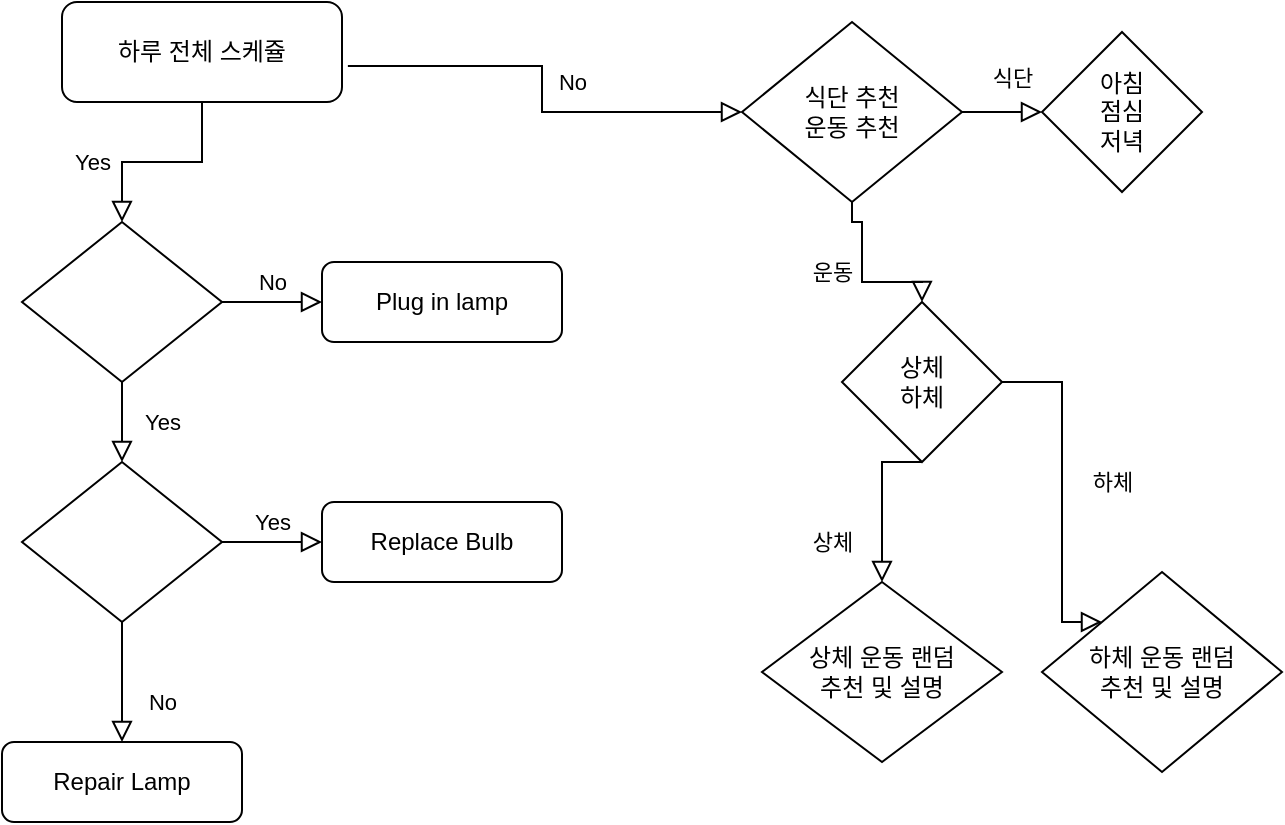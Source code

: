<mxfile version="21.1.5" type="device">
  <diagram id="C5RBs43oDa-KdzZeNtuy" name="Page-1">
    <mxGraphModel dx="1434" dy="756" grid="1" gridSize="10" guides="1" tooltips="1" connect="1" arrows="1" fold="1" page="1" pageScale="1" pageWidth="827" pageHeight="1169" math="0" shadow="0">
      <root>
        <mxCell id="WIyWlLk6GJQsqaUBKTNV-0" />
        <mxCell id="WIyWlLk6GJQsqaUBKTNV-1" parent="WIyWlLk6GJQsqaUBKTNV-0" />
        <mxCell id="WIyWlLk6GJQsqaUBKTNV-2" value="" style="rounded=0;html=1;jettySize=auto;orthogonalLoop=1;fontSize=11;endArrow=block;endFill=0;endSize=8;strokeWidth=1;shadow=0;labelBackgroundColor=none;edgeStyle=orthogonalEdgeStyle;" parent="WIyWlLk6GJQsqaUBKTNV-1" source="WIyWlLk6GJQsqaUBKTNV-3" target="WIyWlLk6GJQsqaUBKTNV-6" edge="1">
          <mxGeometry relative="1" as="geometry" />
        </mxCell>
        <mxCell id="WIyWlLk6GJQsqaUBKTNV-3" value="&lt;font style=&quot;vertical-align: inherit;&quot;&gt;&lt;font style=&quot;vertical-align: inherit;&quot;&gt;하루 전체 스케쥴&lt;br&gt;&lt;/font&gt;&lt;/font&gt;" style="rounded=1;whiteSpace=wrap;html=1;fontSize=12;glass=0;strokeWidth=1;shadow=0;" parent="WIyWlLk6GJQsqaUBKTNV-1" vertex="1">
          <mxGeometry x="190" y="60" width="140" height="50" as="geometry" />
        </mxCell>
        <mxCell id="WIyWlLk6GJQsqaUBKTNV-4" value="Yes" style="rounded=0;html=1;jettySize=auto;orthogonalLoop=1;fontSize=11;endArrow=block;endFill=0;endSize=8;strokeWidth=1;shadow=0;labelBackgroundColor=none;edgeStyle=orthogonalEdgeStyle;" parent="WIyWlLk6GJQsqaUBKTNV-1" source="WIyWlLk6GJQsqaUBKTNV-6" target="WIyWlLk6GJQsqaUBKTNV-10" edge="1">
          <mxGeometry y="20" relative="1" as="geometry">
            <mxPoint as="offset" />
          </mxGeometry>
        </mxCell>
        <mxCell id="WIyWlLk6GJQsqaUBKTNV-5" value="No" style="edgeStyle=orthogonalEdgeStyle;rounded=0;html=1;jettySize=auto;orthogonalLoop=1;fontSize=11;endArrow=block;endFill=0;endSize=8;strokeWidth=1;shadow=0;labelBackgroundColor=none;" parent="WIyWlLk6GJQsqaUBKTNV-1" source="WIyWlLk6GJQsqaUBKTNV-6" target="WIyWlLk6GJQsqaUBKTNV-7" edge="1">
          <mxGeometry y="10" relative="1" as="geometry">
            <mxPoint as="offset" />
          </mxGeometry>
        </mxCell>
        <mxCell id="WIyWlLk6GJQsqaUBKTNV-6" value="&lt;font style=&quot;vertical-align: inherit;&quot;&gt;&lt;font style=&quot;vertical-align: inherit;&quot;&gt;&lt;br&gt;&lt;/font&gt;&lt;/font&gt;" style="rhombus;whiteSpace=wrap;html=1;shadow=0;fontFamily=Helvetica;fontSize=12;align=center;strokeWidth=1;spacing=6;spacingTop=-4;" parent="WIyWlLk6GJQsqaUBKTNV-1" vertex="1">
          <mxGeometry x="170" y="170" width="100" height="80" as="geometry" />
        </mxCell>
        <mxCell id="WIyWlLk6GJQsqaUBKTNV-7" value="Plug in lamp" style="rounded=1;whiteSpace=wrap;html=1;fontSize=12;glass=0;strokeWidth=1;shadow=0;" parent="WIyWlLk6GJQsqaUBKTNV-1" vertex="1">
          <mxGeometry x="320" y="190" width="120" height="40" as="geometry" />
        </mxCell>
        <mxCell id="WIyWlLk6GJQsqaUBKTNV-8" value="No" style="rounded=0;html=1;jettySize=auto;orthogonalLoop=1;fontSize=11;endArrow=block;endFill=0;endSize=8;strokeWidth=1;shadow=0;labelBackgroundColor=none;edgeStyle=orthogonalEdgeStyle;" parent="WIyWlLk6GJQsqaUBKTNV-1" source="WIyWlLk6GJQsqaUBKTNV-10" target="WIyWlLk6GJQsqaUBKTNV-11" edge="1">
          <mxGeometry x="0.333" y="20" relative="1" as="geometry">
            <mxPoint as="offset" />
          </mxGeometry>
        </mxCell>
        <mxCell id="WIyWlLk6GJQsqaUBKTNV-9" value="Yes" style="edgeStyle=orthogonalEdgeStyle;rounded=0;html=1;jettySize=auto;orthogonalLoop=1;fontSize=11;endArrow=block;endFill=0;endSize=8;strokeWidth=1;shadow=0;labelBackgroundColor=none;" parent="WIyWlLk6GJQsqaUBKTNV-1" source="WIyWlLk6GJQsqaUBKTNV-10" target="WIyWlLk6GJQsqaUBKTNV-12" edge="1">
          <mxGeometry y="10" relative="1" as="geometry">
            <mxPoint as="offset" />
          </mxGeometry>
        </mxCell>
        <mxCell id="WIyWlLk6GJQsqaUBKTNV-10" value="" style="rhombus;whiteSpace=wrap;html=1;shadow=0;fontFamily=Helvetica;fontSize=12;align=center;strokeWidth=1;spacing=6;spacingTop=-4;" parent="WIyWlLk6GJQsqaUBKTNV-1" vertex="1">
          <mxGeometry x="170" y="290" width="100" height="80" as="geometry" />
        </mxCell>
        <mxCell id="WIyWlLk6GJQsqaUBKTNV-11" value="Repair Lamp" style="rounded=1;whiteSpace=wrap;html=1;fontSize=12;glass=0;strokeWidth=1;shadow=0;" parent="WIyWlLk6GJQsqaUBKTNV-1" vertex="1">
          <mxGeometry x="160" y="430" width="120" height="40" as="geometry" />
        </mxCell>
        <mxCell id="WIyWlLk6GJQsqaUBKTNV-12" value="Replace Bulb" style="rounded=1;whiteSpace=wrap;html=1;fontSize=12;glass=0;strokeWidth=1;shadow=0;" parent="WIyWlLk6GJQsqaUBKTNV-1" vertex="1">
          <mxGeometry x="320" y="310" width="120" height="40" as="geometry" />
        </mxCell>
        <mxCell id="rURMOuL4_I5KEECkdlBZ-0" value="식단 추천&lt;br style=&quot;border-color: var(--border-color);&quot;&gt;운동 추천" style="rhombus;whiteSpace=wrap;html=1;" vertex="1" parent="WIyWlLk6GJQsqaUBKTNV-1">
          <mxGeometry x="530" y="70" width="110" height="90" as="geometry" />
        </mxCell>
        <mxCell id="rURMOuL4_I5KEECkdlBZ-2" value="" style="rounded=0;html=1;jettySize=auto;orthogonalLoop=1;fontSize=11;endArrow=block;endFill=0;endSize=8;strokeWidth=1;shadow=0;labelBackgroundColor=none;edgeStyle=orthogonalEdgeStyle;entryX=0;entryY=0.5;entryDx=0;entryDy=0;exitX=1.021;exitY=0.64;exitDx=0;exitDy=0;exitPerimeter=0;" edge="1" parent="WIyWlLk6GJQsqaUBKTNV-1" source="WIyWlLk6GJQsqaUBKTNV-3" target="rURMOuL4_I5KEECkdlBZ-0">
          <mxGeometry relative="1" as="geometry">
            <mxPoint x="454" y="60" as="sourcePoint" />
            <mxPoint x="414" y="120" as="targetPoint" />
          </mxGeometry>
        </mxCell>
        <mxCell id="rURMOuL4_I5KEECkdlBZ-4" value="&lt;span style=&quot;font-weight: normal; font-size: 11px;&quot;&gt;Yes&lt;/span&gt;" style="text;strokeColor=none;fillColor=none;html=1;fontSize=11;fontStyle=1;verticalAlign=middle;align=center;" vertex="1" parent="WIyWlLk6GJQsqaUBKTNV-1">
          <mxGeometry x="160" y="120" width="90" height="40" as="geometry" />
        </mxCell>
        <mxCell id="rURMOuL4_I5KEECkdlBZ-5" value="&lt;span style=&quot;font-weight: normal; font-size: 11px;&quot;&gt;No&lt;br&gt;&lt;/span&gt;" style="text;strokeColor=none;fillColor=none;html=1;fontSize=11;fontStyle=1;verticalAlign=middle;align=center;" vertex="1" parent="WIyWlLk6GJQsqaUBKTNV-1">
          <mxGeometry x="400" y="80" width="90" height="40" as="geometry" />
        </mxCell>
        <mxCell id="rURMOuL4_I5KEECkdlBZ-7" value="하체 운동 랜덤&lt;br&gt;추천 및 설명" style="rhombus;whiteSpace=wrap;html=1;" vertex="1" parent="WIyWlLk6GJQsqaUBKTNV-1">
          <mxGeometry x="680" y="345" width="120" height="100" as="geometry" />
        </mxCell>
        <mxCell id="rURMOuL4_I5KEECkdlBZ-8" value="아침&lt;br&gt;점심&lt;br&gt;저녁" style="rhombus;whiteSpace=wrap;html=1;" vertex="1" parent="WIyWlLk6GJQsqaUBKTNV-1">
          <mxGeometry x="680" y="75" width="80" height="80" as="geometry" />
        </mxCell>
        <mxCell id="rURMOuL4_I5KEECkdlBZ-9" value="상체&lt;br&gt;하체" style="rhombus;whiteSpace=wrap;html=1;" vertex="1" parent="WIyWlLk6GJQsqaUBKTNV-1">
          <mxGeometry x="580" y="210" width="80" height="80" as="geometry" />
        </mxCell>
        <mxCell id="rURMOuL4_I5KEECkdlBZ-10" value="" style="rounded=0;html=1;jettySize=auto;orthogonalLoop=1;fontSize=11;endArrow=block;endFill=0;endSize=8;strokeWidth=1;shadow=0;labelBackgroundColor=none;edgeStyle=orthogonalEdgeStyle;exitX=1;exitY=0.5;exitDx=0;exitDy=0;entryX=0;entryY=0.5;entryDx=0;entryDy=0;" edge="1" parent="WIyWlLk6GJQsqaUBKTNV-1" source="rURMOuL4_I5KEECkdlBZ-0" target="rURMOuL4_I5KEECkdlBZ-8">
          <mxGeometry relative="1" as="geometry">
            <mxPoint x="553" y="180" as="sourcePoint" />
            <mxPoint x="680" y="115" as="targetPoint" />
            <Array as="points" />
          </mxGeometry>
        </mxCell>
        <mxCell id="rURMOuL4_I5KEECkdlBZ-13" value="&lt;span style=&quot;font-weight: normal; font-size: 11px;&quot;&gt;식단&lt;br&gt;&lt;/span&gt;" style="text;strokeColor=none;fillColor=none;html=1;fontSize=11;fontStyle=1;verticalAlign=middle;align=center;" vertex="1" parent="WIyWlLk6GJQsqaUBKTNV-1">
          <mxGeometry x="630" y="85" width="70" height="25" as="geometry" />
        </mxCell>
        <mxCell id="rURMOuL4_I5KEECkdlBZ-14" value="&lt;span style=&quot;font-weight: normal; font-size: 11px;&quot;&gt;운동&lt;/span&gt;" style="text;strokeColor=none;fillColor=none;html=1;fontSize=11;fontStyle=1;verticalAlign=middle;align=center;" vertex="1" parent="WIyWlLk6GJQsqaUBKTNV-1">
          <mxGeometry x="550" y="190" width="50" height="10" as="geometry" />
        </mxCell>
        <mxCell id="rURMOuL4_I5KEECkdlBZ-15" value="" style="rounded=0;html=1;jettySize=auto;orthogonalLoop=1;fontSize=11;endArrow=block;endFill=0;endSize=8;strokeWidth=1;shadow=0;labelBackgroundColor=none;edgeStyle=orthogonalEdgeStyle;exitX=0.5;exitY=1;exitDx=0;exitDy=0;" edge="1" parent="WIyWlLk6GJQsqaUBKTNV-1" source="rURMOuL4_I5KEECkdlBZ-0" target="rURMOuL4_I5KEECkdlBZ-9">
          <mxGeometry relative="1" as="geometry">
            <mxPoint x="650" y="125" as="sourcePoint" />
            <mxPoint x="690" y="125" as="targetPoint" />
            <Array as="points">
              <mxPoint x="585" y="170" />
              <mxPoint x="590" y="170" />
              <mxPoint x="590" y="200" />
              <mxPoint x="620" y="200" />
            </Array>
          </mxGeometry>
        </mxCell>
        <mxCell id="rURMOuL4_I5KEECkdlBZ-16" value="상체 운동 랜덤 &lt;br&gt;추천 및 설명" style="rhombus;whiteSpace=wrap;html=1;" vertex="1" parent="WIyWlLk6GJQsqaUBKTNV-1">
          <mxGeometry x="540" y="350" width="120" height="90" as="geometry" />
        </mxCell>
        <mxCell id="rURMOuL4_I5KEECkdlBZ-17" value="" style="rounded=0;html=1;jettySize=auto;orthogonalLoop=1;fontSize=11;endArrow=block;endFill=0;endSize=8;strokeWidth=1;shadow=0;labelBackgroundColor=none;edgeStyle=orthogonalEdgeStyle;exitX=0.5;exitY=1;exitDx=0;exitDy=0;entryX=0.5;entryY=0;entryDx=0;entryDy=0;" edge="1" parent="WIyWlLk6GJQsqaUBKTNV-1" source="rURMOuL4_I5KEECkdlBZ-9" target="rURMOuL4_I5KEECkdlBZ-16">
          <mxGeometry relative="1" as="geometry">
            <mxPoint x="611" y="161" as="sourcePoint" />
            <mxPoint x="630" y="220" as="targetPoint" />
            <Array as="points">
              <mxPoint x="600" y="290" />
            </Array>
          </mxGeometry>
        </mxCell>
        <mxCell id="rURMOuL4_I5KEECkdlBZ-18" value="&lt;span style=&quot;font-weight: normal; font-size: 11px;&quot;&gt;상체&lt;br&gt;&lt;/span&gt;" style="text;strokeColor=none;fillColor=none;html=1;fontSize=11;fontStyle=1;verticalAlign=middle;align=center;" vertex="1" parent="WIyWlLk6GJQsqaUBKTNV-1">
          <mxGeometry x="550" y="320" width="50" height="20" as="geometry" />
        </mxCell>
        <mxCell id="rURMOuL4_I5KEECkdlBZ-19" value="&lt;span style=&quot;font-weight: normal; font-size: 11px;&quot;&gt;하체&lt;/span&gt;" style="text;strokeColor=none;fillColor=none;html=1;fontSize=11;fontStyle=1;verticalAlign=middle;align=center;" vertex="1" parent="WIyWlLk6GJQsqaUBKTNV-1">
          <mxGeometry x="690" y="290" width="50" height="20" as="geometry" />
        </mxCell>
        <mxCell id="rURMOuL4_I5KEECkdlBZ-20" value="" style="rounded=0;html=1;jettySize=auto;orthogonalLoop=1;fontSize=11;endArrow=block;endFill=0;endSize=8;strokeWidth=1;shadow=0;labelBackgroundColor=none;edgeStyle=orthogonalEdgeStyle;exitX=1;exitY=0.5;exitDx=0;exitDy=0;entryX=0;entryY=0;entryDx=0;entryDy=0;" edge="1" parent="WIyWlLk6GJQsqaUBKTNV-1" source="rURMOuL4_I5KEECkdlBZ-9" target="rURMOuL4_I5KEECkdlBZ-7">
          <mxGeometry relative="1" as="geometry">
            <mxPoint x="630" y="300" as="sourcePoint" />
            <mxPoint x="630" y="350" as="targetPoint" />
            <Array as="points">
              <mxPoint x="690" y="250" />
            </Array>
          </mxGeometry>
        </mxCell>
      </root>
    </mxGraphModel>
  </diagram>
</mxfile>
